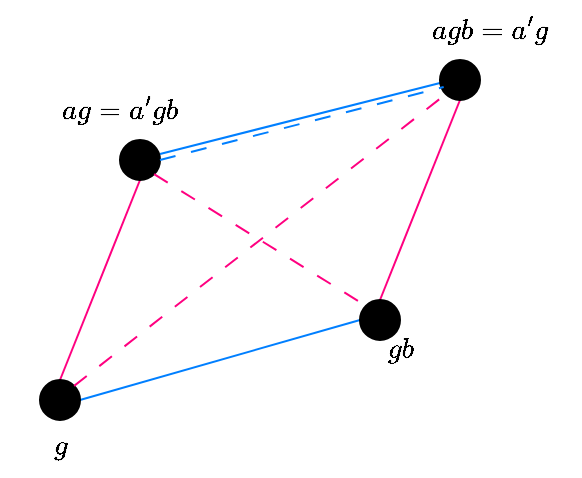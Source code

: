 <mxfile version="24.7.5">
  <diagram name="ページ1" id="MDqU87q_nH98M3H5emuD">
    <mxGraphModel dx="502" dy="317" grid="1" gridSize="10" guides="1" tooltips="1" connect="1" arrows="1" fold="1" page="1" pageScale="1" pageWidth="827" pageHeight="1169" math="1" shadow="0">
      <root>
        <mxCell id="0" />
        <mxCell id="1" parent="0" />
        <mxCell id="egHxGzqivEEAxRuBwZOQ-9" style="rounded=0;orthogonalLoop=1;jettySize=auto;html=1;exitX=1;exitY=0.5;exitDx=0;exitDy=0;entryX=0;entryY=0.5;entryDx=0;entryDy=0;endArrow=none;endFill=0;fillColor=#dae8fc;strokeColor=#007FFF;" edge="1" parent="1" source="egHxGzqivEEAxRuBwZOQ-1" target="egHxGzqivEEAxRuBwZOQ-2">
          <mxGeometry relative="1" as="geometry" />
        </mxCell>
        <mxCell id="egHxGzqivEEAxRuBwZOQ-11" style="rounded=0;orthogonalLoop=1;jettySize=auto;html=1;exitX=0.5;exitY=0;exitDx=0;exitDy=0;entryX=0.5;entryY=1;entryDx=0;entryDy=0;endArrow=none;endFill=0;fillColor=#f8cecc;strokeColor=#FF0080;" edge="1" parent="1" source="egHxGzqivEEAxRuBwZOQ-1" target="egHxGzqivEEAxRuBwZOQ-3">
          <mxGeometry relative="1" as="geometry" />
        </mxCell>
        <mxCell id="egHxGzqivEEAxRuBwZOQ-1" value="" style="ellipse;whiteSpace=wrap;html=1;aspect=fixed;fillColor=#000000;" vertex="1" parent="1">
          <mxGeometry x="110" y="270" width="20" height="20" as="geometry" />
        </mxCell>
        <mxCell id="egHxGzqivEEAxRuBwZOQ-10" style="rounded=0;orthogonalLoop=1;jettySize=auto;html=1;exitX=0.5;exitY=0;exitDx=0;exitDy=0;entryX=0.5;entryY=1;entryDx=0;entryDy=0;endArrow=none;endFill=0;fillColor=#f8cecc;strokeColor=#FF0080;" edge="1" parent="1" source="egHxGzqivEEAxRuBwZOQ-2" target="egHxGzqivEEAxRuBwZOQ-4">
          <mxGeometry relative="1" as="geometry" />
        </mxCell>
        <mxCell id="egHxGzqivEEAxRuBwZOQ-2" value="" style="ellipse;whiteSpace=wrap;html=1;aspect=fixed;fillColor=#000000;" vertex="1" parent="1">
          <mxGeometry x="270" y="230" width="20" height="20" as="geometry" />
        </mxCell>
        <mxCell id="egHxGzqivEEAxRuBwZOQ-12" style="rounded=0;orthogonalLoop=1;jettySize=auto;html=1;exitX=1;exitY=0.5;exitDx=0;exitDy=0;entryX=0;entryY=0.574;entryDx=0;entryDy=0;endArrow=none;endFill=0;fillColor=#dae8fc;strokeColor=#007FFF;entryPerimeter=0;" edge="1" parent="1" target="egHxGzqivEEAxRuBwZOQ-4">
          <mxGeometry relative="1" as="geometry">
            <mxPoint x="170" y="157.0" as="sourcePoint" />
            <mxPoint x="310.0" y="117" as="targetPoint" />
          </mxGeometry>
        </mxCell>
        <mxCell id="egHxGzqivEEAxRuBwZOQ-3" value="" style="ellipse;whiteSpace=wrap;html=1;aspect=fixed;fillColor=#000000;" vertex="1" parent="1">
          <mxGeometry x="150" y="150" width="20" height="20" as="geometry" />
        </mxCell>
        <mxCell id="egHxGzqivEEAxRuBwZOQ-4" value="" style="ellipse;whiteSpace=wrap;html=1;aspect=fixed;fillColor=#000000;" vertex="1" parent="1">
          <mxGeometry x="310" y="110" width="20" height="20" as="geometry" />
        </mxCell>
        <mxCell id="egHxGzqivEEAxRuBwZOQ-14" style="rounded=0;orthogonalLoop=1;jettySize=auto;html=1;exitX=1;exitY=0;exitDx=0;exitDy=0;endArrow=none;endFill=0;fillColor=#f8cecc;strokeColor=#FF0080;entryX=0;entryY=1;entryDx=0;entryDy=0;dashed=1;dashPattern=8 8;" edge="1" parent="1" source="egHxGzqivEEAxRuBwZOQ-1" target="egHxGzqivEEAxRuBwZOQ-4">
          <mxGeometry relative="1" as="geometry">
            <mxPoint x="360" y="80" as="targetPoint" />
          </mxGeometry>
        </mxCell>
        <mxCell id="egHxGzqivEEAxRuBwZOQ-16" style="rounded=0;orthogonalLoop=1;jettySize=auto;html=1;exitX=1;exitY=1;exitDx=0;exitDy=0;entryX=0;entryY=0;entryDx=0;entryDy=0;endArrow=none;endFill=0;fillColor=#f8cecc;strokeColor=#FF0080;dashed=1;dashPattern=8 8;" edge="1" parent="1" source="egHxGzqivEEAxRuBwZOQ-3" target="egHxGzqivEEAxRuBwZOQ-2">
          <mxGeometry relative="1" as="geometry" />
        </mxCell>
        <mxCell id="egHxGzqivEEAxRuBwZOQ-17" value="$$g$$" style="text;html=1;align=center;verticalAlign=middle;resizable=0;points=[];autosize=1;strokeColor=none;fillColor=none;" vertex="1" parent="1">
          <mxGeometry x="90" y="288" width="60" height="30" as="geometry" />
        </mxCell>
        <mxCell id="egHxGzqivEEAxRuBwZOQ-18" value="$$gb$$" style="text;html=1;align=center;verticalAlign=middle;resizable=0;points=[];autosize=1;strokeColor=none;fillColor=none;" vertex="1" parent="1">
          <mxGeometry x="260" y="240" width="60" height="30" as="geometry" />
        </mxCell>
        <mxCell id="egHxGzqivEEAxRuBwZOQ-19" value="$$ag=a&#39;gb$$" style="text;html=1;align=center;verticalAlign=middle;resizable=0;points=[];autosize=1;strokeColor=none;fillColor=none;" vertex="1" parent="1">
          <mxGeometry x="105" y="120" width="90" height="30" as="geometry" />
        </mxCell>
        <mxCell id="egHxGzqivEEAxRuBwZOQ-21" value="$$agb=a&#39;g$$" style="text;html=1;align=center;verticalAlign=middle;resizable=0;points=[];autosize=1;strokeColor=none;fillColor=none;" vertex="1" parent="1">
          <mxGeometry x="290" y="80" width="90" height="30" as="geometry" />
        </mxCell>
        <mxCell id="egHxGzqivEEAxRuBwZOQ-27" style="rounded=0;orthogonalLoop=1;jettySize=auto;html=1;exitX=1;exitY=0.5;exitDx=0;exitDy=0;entryX=0.092;entryY=0.677;entryDx=0;entryDy=0;endArrow=none;endFill=0;fillColor=#dae8fc;strokeColor=#007FFF;entryPerimeter=0;dashed=1;dashPattern=8 8;" edge="1" parent="1" source="egHxGzqivEEAxRuBwZOQ-3" target="egHxGzqivEEAxRuBwZOQ-4">
          <mxGeometry relative="1" as="geometry">
            <mxPoint x="170" y="170" as="sourcePoint" />
            <mxPoint x="310" y="130" as="targetPoint" />
          </mxGeometry>
        </mxCell>
      </root>
    </mxGraphModel>
  </diagram>
</mxfile>

